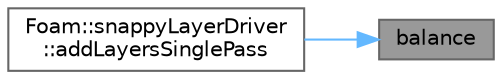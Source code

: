 digraph "balance"
{
 // LATEX_PDF_SIZE
  bgcolor="transparent";
  edge [fontname=Helvetica,fontsize=10,labelfontname=Helvetica,labelfontsize=10];
  node [fontname=Helvetica,fontsize=10,shape=box,height=0.2,width=0.4];
  rankdir="RL";
  Node1 [id="Node000001",label="balance",height=0.2,width=0.4,color="gray40", fillcolor="grey60", style="filled", fontcolor="black",tooltip=" "];
  Node1 -> Node2 [id="edge1_Node000001_Node000002",dir="back",color="steelblue1",style="solid",tooltip=" "];
  Node2 [id="Node000002",label="Foam::snappyLayerDriver\l::addLayersSinglePass",height=0.2,width=0.4,color="grey40", fillcolor="white", style="filled",URL="$classFoam_1_1snappyLayerDriver.html#a583ba067f4573637907a1ae35074ad8b",tooltip=" "];
}
